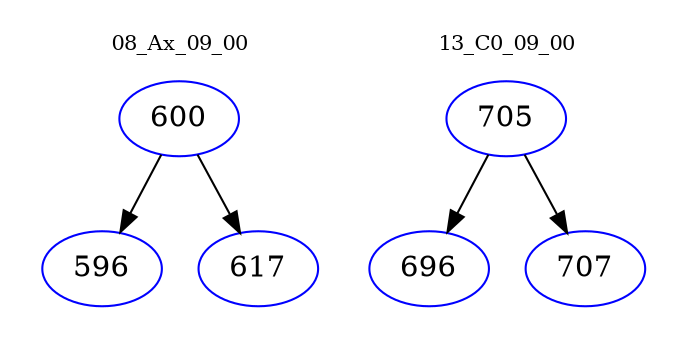 digraph{
subgraph cluster_0 {
color = white
label = "08_Ax_09_00";
fontsize=10;
T0_600 [label="600", color="blue"]
T0_600 -> T0_596 [color="black"]
T0_596 [label="596", color="blue"]
T0_600 -> T0_617 [color="black"]
T0_617 [label="617", color="blue"]
}
subgraph cluster_1 {
color = white
label = "13_C0_09_00";
fontsize=10;
T1_705 [label="705", color="blue"]
T1_705 -> T1_696 [color="black"]
T1_696 [label="696", color="blue"]
T1_705 -> T1_707 [color="black"]
T1_707 [label="707", color="blue"]
}
}
